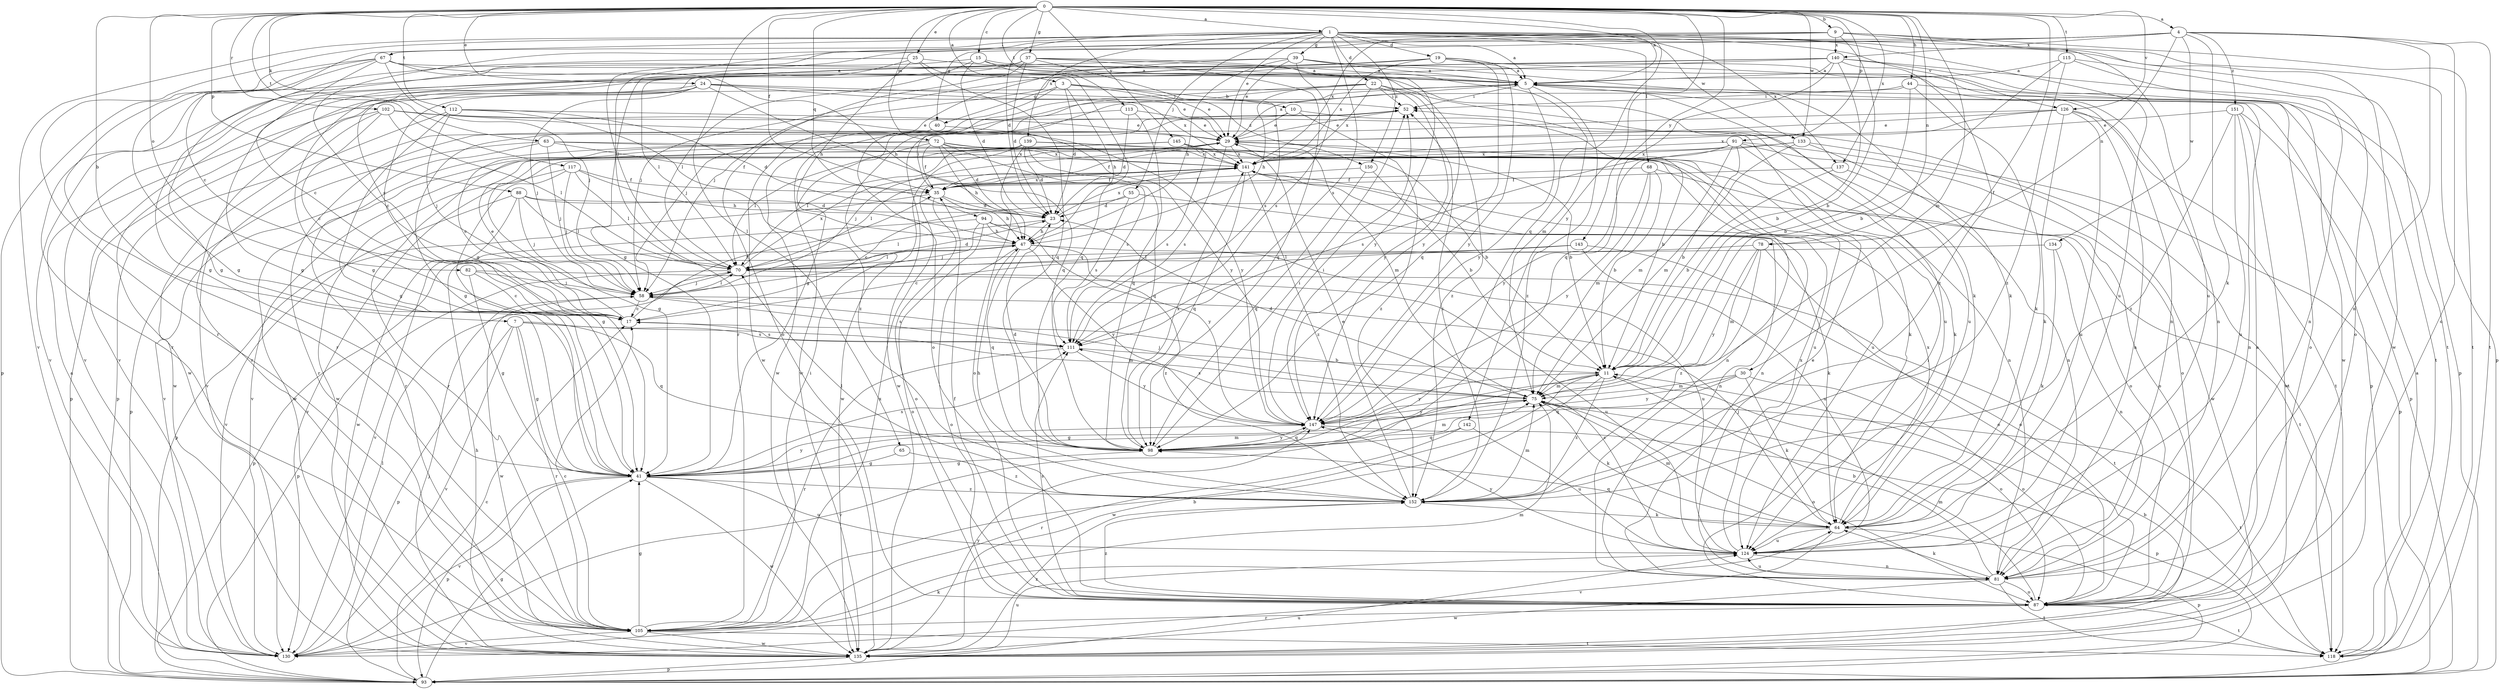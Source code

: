 strict digraph  {
0;
1;
3;
4;
5;
7;
9;
10;
11;
15;
17;
19;
22;
23;
24;
25;
29;
30;
35;
37;
39;
40;
41;
44;
47;
52;
55;
58;
63;
64;
65;
67;
68;
70;
72;
75;
78;
81;
82;
87;
88;
91;
93;
94;
98;
102;
105;
111;
112;
113;
115;
117;
118;
124;
126;
130;
133;
134;
135;
137;
139;
140;
141;
142;
143;
145;
147;
150;
151;
152;
0 -> 1  [label=a];
0 -> 3  [label=a];
0 -> 4  [label=a];
0 -> 5  [label=a];
0 -> 7  [label=b];
0 -> 9  [label=b];
0 -> 15  [label=c];
0 -> 24  [label=e];
0 -> 25  [label=e];
0 -> 30  [label=f];
0 -> 35  [label=f];
0 -> 37  [label=g];
0 -> 44  [label=h];
0 -> 63  [label=k];
0 -> 65  [label=l];
0 -> 72  [label=m];
0 -> 75  [label=m];
0 -> 78  [label=n];
0 -> 82  [label=o];
0 -> 88  [label=p];
0 -> 91  [label=p];
0 -> 94  [label=q];
0 -> 98  [label=q];
0 -> 102  [label=r];
0 -> 112  [label=t];
0 -> 113  [label=t];
0 -> 115  [label=t];
0 -> 117  [label=t];
0 -> 126  [label=v];
0 -> 133  [label=w];
0 -> 137  [label=x];
0 -> 142  [label=y];
0 -> 143  [label=y];
0 -> 145  [label=y];
1 -> 5  [label=a];
1 -> 17  [label=c];
1 -> 19  [label=d];
1 -> 22  [label=d];
1 -> 23  [label=d];
1 -> 29  [label=e];
1 -> 39  [label=g];
1 -> 55  [label=j];
1 -> 67  [label=l];
1 -> 68  [label=l];
1 -> 93  [label=p];
1 -> 105  [label=r];
1 -> 111  [label=s];
1 -> 118  [label=t];
1 -> 124  [label=u];
1 -> 126  [label=v];
1 -> 130  [label=v];
1 -> 133  [label=w];
1 -> 137  [label=x];
1 -> 139  [label=x];
1 -> 150  [label=z];
3 -> 10  [label=b];
3 -> 23  [label=d];
3 -> 29  [label=e];
3 -> 40  [label=g];
3 -> 47  [label=h];
3 -> 58  [label=j];
3 -> 150  [label=z];
4 -> 40  [label=g];
4 -> 41  [label=g];
4 -> 64  [label=k];
4 -> 70  [label=l];
4 -> 78  [label=n];
4 -> 81  [label=n];
4 -> 87  [label=o];
4 -> 118  [label=t];
4 -> 134  [label=w];
4 -> 140  [label=x];
4 -> 151  [label=z];
5 -> 52  [label=i];
5 -> 93  [label=p];
5 -> 124  [label=u];
5 -> 135  [label=w];
5 -> 147  [label=y];
5 -> 152  [label=z];
7 -> 41  [label=g];
7 -> 75  [label=m];
7 -> 93  [label=p];
7 -> 98  [label=q];
7 -> 105  [label=r];
7 -> 111  [label=s];
7 -> 130  [label=v];
9 -> 11  [label=b];
9 -> 41  [label=g];
9 -> 105  [label=r];
9 -> 118  [label=t];
9 -> 124  [label=u];
9 -> 135  [label=w];
9 -> 140  [label=x];
9 -> 141  [label=x];
10 -> 11  [label=b];
10 -> 29  [label=e];
10 -> 41  [label=g];
10 -> 152  [label=z];
11 -> 75  [label=m];
11 -> 87  [label=o];
11 -> 130  [label=v];
11 -> 135  [label=w];
11 -> 147  [label=y];
11 -> 152  [label=z];
15 -> 5  [label=a];
15 -> 23  [label=d];
15 -> 41  [label=g];
15 -> 70  [label=l];
15 -> 98  [label=q];
15 -> 147  [label=y];
17 -> 29  [label=e];
17 -> 35  [label=f];
17 -> 111  [label=s];
19 -> 5  [label=a];
19 -> 41  [label=g];
19 -> 58  [label=j];
19 -> 81  [label=n];
19 -> 98  [label=q];
19 -> 118  [label=t];
19 -> 130  [label=v];
19 -> 141  [label=x];
19 -> 147  [label=y];
22 -> 47  [label=h];
22 -> 52  [label=i];
22 -> 87  [label=o];
22 -> 124  [label=u];
22 -> 135  [label=w];
22 -> 141  [label=x];
22 -> 147  [label=y];
22 -> 152  [label=z];
23 -> 47  [label=h];
23 -> 70  [label=l];
23 -> 141  [label=x];
24 -> 17  [label=c];
24 -> 29  [label=e];
24 -> 52  [label=i];
24 -> 58  [label=j];
24 -> 98  [label=q];
24 -> 105  [label=r];
24 -> 135  [label=w];
24 -> 141  [label=x];
25 -> 5  [label=a];
25 -> 41  [label=g];
25 -> 47  [label=h];
25 -> 70  [label=l];
25 -> 98  [label=q];
25 -> 147  [label=y];
29 -> 5  [label=a];
29 -> 11  [label=b];
29 -> 35  [label=f];
29 -> 58  [label=j];
29 -> 75  [label=m];
29 -> 111  [label=s];
29 -> 130  [label=v];
29 -> 135  [label=w];
29 -> 141  [label=x];
30 -> 64  [label=k];
30 -> 75  [label=m];
30 -> 87  [label=o];
30 -> 98  [label=q];
30 -> 147  [label=y];
35 -> 23  [label=d];
35 -> 47  [label=h];
35 -> 52  [label=i];
35 -> 87  [label=o];
35 -> 93  [label=p];
35 -> 141  [label=x];
37 -> 5  [label=a];
37 -> 23  [label=d];
37 -> 41  [label=g];
37 -> 75  [label=m];
37 -> 87  [label=o];
37 -> 98  [label=q];
37 -> 105  [label=r];
37 -> 111  [label=s];
39 -> 5  [label=a];
39 -> 29  [label=e];
39 -> 47  [label=h];
39 -> 64  [label=k];
39 -> 81  [label=n];
39 -> 111  [label=s];
39 -> 130  [label=v];
39 -> 135  [label=w];
40 -> 130  [label=v];
40 -> 147  [label=y];
41 -> 75  [label=m];
41 -> 93  [label=p];
41 -> 111  [label=s];
41 -> 124  [label=u];
41 -> 130  [label=v];
41 -> 135  [label=w];
41 -> 147  [label=y];
41 -> 152  [label=z];
44 -> 11  [label=b];
44 -> 41  [label=g];
44 -> 52  [label=i];
44 -> 64  [label=k];
44 -> 87  [label=o];
47 -> 70  [label=l];
47 -> 87  [label=o];
47 -> 93  [label=p];
47 -> 98  [label=q];
47 -> 124  [label=u];
47 -> 147  [label=y];
47 -> 152  [label=z];
52 -> 29  [label=e];
55 -> 17  [label=c];
55 -> 23  [label=d];
55 -> 81  [label=n];
55 -> 111  [label=s];
58 -> 17  [label=c];
58 -> 70  [label=l];
58 -> 111  [label=s];
58 -> 135  [label=w];
63 -> 35  [label=f];
63 -> 58  [label=j];
63 -> 93  [label=p];
63 -> 124  [label=u];
63 -> 130  [label=v];
63 -> 141  [label=x];
64 -> 58  [label=j];
64 -> 75  [label=m];
64 -> 93  [label=p];
64 -> 98  [label=q];
64 -> 124  [label=u];
64 -> 130  [label=v];
64 -> 141  [label=x];
65 -> 41  [label=g];
65 -> 152  [label=z];
67 -> 5  [label=a];
67 -> 17  [label=c];
67 -> 41  [label=g];
67 -> 47  [label=h];
67 -> 58  [label=j];
67 -> 64  [label=k];
67 -> 93  [label=p];
67 -> 105  [label=r];
68 -> 11  [label=b];
68 -> 35  [label=f];
68 -> 75  [label=m];
68 -> 87  [label=o];
68 -> 147  [label=y];
70 -> 23  [label=d];
70 -> 58  [label=j];
70 -> 93  [label=p];
70 -> 118  [label=t];
70 -> 141  [label=x];
72 -> 11  [label=b];
72 -> 17  [label=c];
72 -> 23  [label=d];
72 -> 35  [label=f];
72 -> 47  [label=h];
72 -> 64  [label=k];
72 -> 70  [label=l];
72 -> 105  [label=r];
72 -> 111  [label=s];
72 -> 124  [label=u];
72 -> 141  [label=x];
75 -> 23  [label=d];
75 -> 41  [label=g];
75 -> 58  [label=j];
75 -> 64  [label=k];
75 -> 87  [label=o];
75 -> 111  [label=s];
75 -> 118  [label=t];
75 -> 147  [label=y];
78 -> 70  [label=l];
78 -> 75  [label=m];
78 -> 87  [label=o];
78 -> 147  [label=y];
78 -> 152  [label=z];
81 -> 11  [label=b];
81 -> 29  [label=e];
81 -> 64  [label=k];
81 -> 87  [label=o];
81 -> 118  [label=t];
81 -> 124  [label=u];
81 -> 135  [label=w];
82 -> 17  [label=c];
82 -> 41  [label=g];
82 -> 58  [label=j];
82 -> 124  [label=u];
87 -> 5  [label=a];
87 -> 35  [label=f];
87 -> 52  [label=i];
87 -> 75  [label=m];
87 -> 105  [label=r];
87 -> 111  [label=s];
87 -> 118  [label=t];
87 -> 152  [label=z];
88 -> 23  [label=d];
88 -> 58  [label=j];
88 -> 70  [label=l];
88 -> 118  [label=t];
88 -> 130  [label=v];
88 -> 135  [label=w];
91 -> 11  [label=b];
91 -> 41  [label=g];
91 -> 75  [label=m];
91 -> 81  [label=n];
91 -> 87  [label=o];
91 -> 111  [label=s];
91 -> 135  [label=w];
91 -> 141  [label=x];
93 -> 17  [label=c];
93 -> 41  [label=g];
93 -> 124  [label=u];
94 -> 47  [label=h];
94 -> 58  [label=j];
94 -> 64  [label=k];
94 -> 87  [label=o];
94 -> 130  [label=v];
94 -> 147  [label=y];
98 -> 23  [label=d];
98 -> 41  [label=g];
98 -> 52  [label=i];
98 -> 75  [label=m];
98 -> 141  [label=x];
98 -> 147  [label=y];
102 -> 17  [label=c];
102 -> 29  [label=e];
102 -> 70  [label=l];
102 -> 93  [label=p];
102 -> 118  [label=t];
102 -> 135  [label=w];
102 -> 147  [label=y];
105 -> 11  [label=b];
105 -> 17  [label=c];
105 -> 41  [label=g];
105 -> 52  [label=i];
105 -> 75  [label=m];
105 -> 118  [label=t];
105 -> 130  [label=v];
105 -> 135  [label=w];
105 -> 141  [label=x];
111 -> 11  [label=b];
111 -> 105  [label=r];
111 -> 147  [label=y];
112 -> 23  [label=d];
112 -> 29  [label=e];
112 -> 41  [label=g];
112 -> 58  [label=j];
112 -> 93  [label=p];
112 -> 152  [label=z];
113 -> 23  [label=d];
113 -> 29  [label=e];
113 -> 98  [label=q];
113 -> 105  [label=r];
115 -> 5  [label=a];
115 -> 11  [label=b];
115 -> 81  [label=n];
115 -> 87  [label=o];
115 -> 152  [label=z];
117 -> 35  [label=f];
117 -> 41  [label=g];
117 -> 47  [label=h];
117 -> 58  [label=j];
117 -> 70  [label=l];
117 -> 130  [label=v];
118 -> 5  [label=a];
124 -> 17  [label=c];
124 -> 81  [label=n];
124 -> 141  [label=x];
124 -> 147  [label=y];
126 -> 29  [label=e];
126 -> 64  [label=k];
126 -> 81  [label=n];
126 -> 118  [label=t];
126 -> 124  [label=u];
126 -> 135  [label=w];
126 -> 141  [label=x];
130 -> 5  [label=a];
130 -> 64  [label=k];
130 -> 70  [label=l];
133 -> 75  [label=m];
133 -> 81  [label=n];
133 -> 93  [label=p];
133 -> 141  [label=x];
133 -> 147  [label=y];
134 -> 64  [label=k];
134 -> 70  [label=l];
134 -> 81  [label=n];
135 -> 11  [label=b];
135 -> 47  [label=h];
135 -> 58  [label=j];
135 -> 93  [label=p];
135 -> 124  [label=u];
135 -> 147  [label=y];
135 -> 152  [label=z];
137 -> 11  [label=b];
137 -> 35  [label=f];
137 -> 87  [label=o];
139 -> 23  [label=d];
139 -> 64  [label=k];
139 -> 87  [label=o];
139 -> 98  [label=q];
139 -> 105  [label=r];
139 -> 135  [label=w];
139 -> 141  [label=x];
140 -> 5  [label=a];
140 -> 11  [label=b];
140 -> 17  [label=c];
140 -> 58  [label=j];
140 -> 93  [label=p];
140 -> 98  [label=q];
140 -> 130  [label=v];
140 -> 135  [label=w];
140 -> 152  [label=z];
141 -> 35  [label=f];
141 -> 70  [label=l];
141 -> 81  [label=n];
141 -> 98  [label=q];
141 -> 152  [label=z];
142 -> 98  [label=q];
142 -> 105  [label=r];
142 -> 124  [label=u];
143 -> 17  [label=c];
143 -> 70  [label=l];
143 -> 87  [label=o];
143 -> 124  [label=u];
145 -> 70  [label=l];
145 -> 81  [label=n];
145 -> 111  [label=s];
145 -> 135  [label=w];
145 -> 141  [label=x];
147 -> 52  [label=i];
147 -> 93  [label=p];
147 -> 98  [label=q];
150 -> 11  [label=b];
150 -> 35  [label=f];
150 -> 98  [label=q];
151 -> 29  [label=e];
151 -> 81  [label=n];
151 -> 93  [label=p];
151 -> 124  [label=u];
151 -> 135  [label=w];
151 -> 152  [label=z];
152 -> 29  [label=e];
152 -> 47  [label=h];
152 -> 52  [label=i];
152 -> 64  [label=k];
152 -> 70  [label=l];
152 -> 75  [label=m];
}
